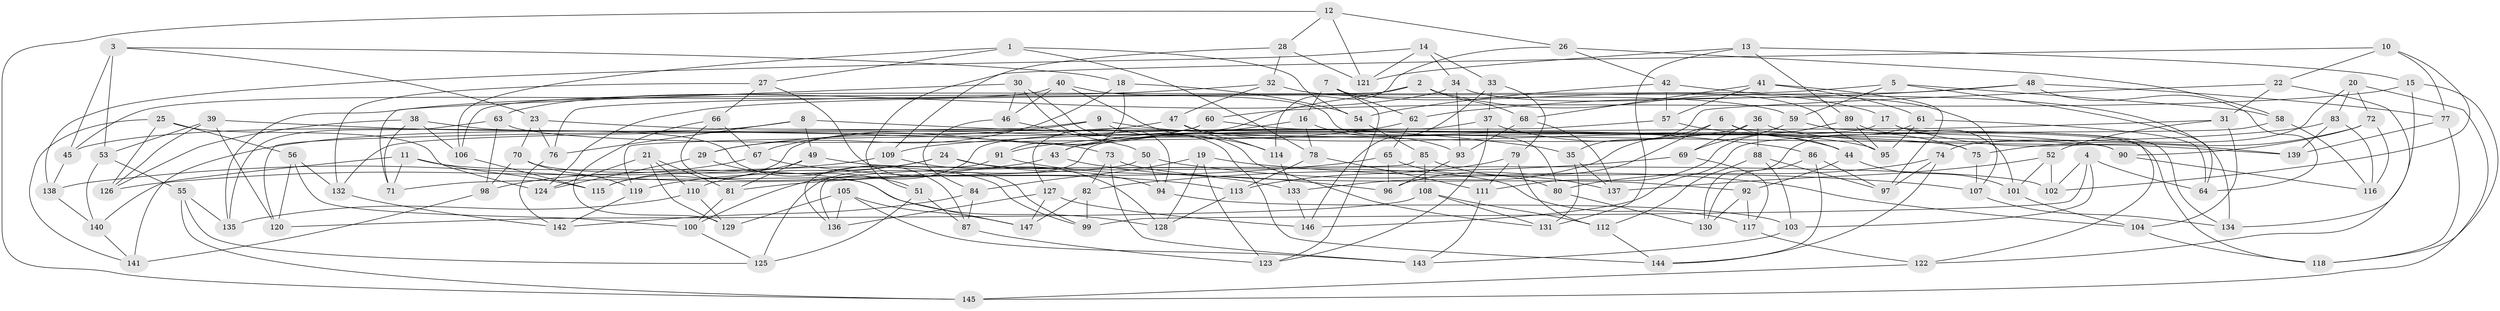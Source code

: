 // Generated by graph-tools (version 1.1) at 2025/11/02/27/25 16:11:50]
// undirected, 147 vertices, 294 edges
graph export_dot {
graph [start="1"]
  node [color=gray90,style=filled];
  1;
  2;
  3;
  4;
  5;
  6;
  7;
  8;
  9;
  10;
  11;
  12;
  13;
  14;
  15;
  16;
  17;
  18;
  19;
  20;
  21;
  22;
  23;
  24;
  25;
  26;
  27;
  28;
  29;
  30;
  31;
  32;
  33;
  34;
  35;
  36;
  37;
  38;
  39;
  40;
  41;
  42;
  43;
  44;
  45;
  46;
  47;
  48;
  49;
  50;
  51;
  52;
  53;
  54;
  55;
  56;
  57;
  58;
  59;
  60;
  61;
  62;
  63;
  64;
  65;
  66;
  67;
  68;
  69;
  70;
  71;
  72;
  73;
  74;
  75;
  76;
  77;
  78;
  79;
  80;
  81;
  82;
  83;
  84;
  85;
  86;
  87;
  88;
  89;
  90;
  91;
  92;
  93;
  94;
  95;
  96;
  97;
  98;
  99;
  100;
  101;
  102;
  103;
  104;
  105;
  106;
  107;
  108;
  109;
  110;
  111;
  112;
  113;
  114;
  115;
  116;
  117;
  118;
  119;
  120;
  121;
  122;
  123;
  124;
  125;
  126;
  127;
  128;
  129;
  130;
  131;
  132;
  133;
  134;
  135;
  136;
  137;
  138;
  139;
  140;
  141;
  142;
  143;
  144;
  145;
  146;
  147;
  1 -- 27;
  1 -- 54;
  1 -- 78;
  1 -- 106;
  2 -- 127;
  2 -- 17;
  2 -- 106;
  2 -- 68;
  3 -- 53;
  3 -- 45;
  3 -- 23;
  3 -- 18;
  4 -- 99;
  4 -- 103;
  4 -- 102;
  4 -- 64;
  5 -- 64;
  5 -- 59;
  5 -- 58;
  5 -- 76;
  6 -- 44;
  6 -- 133;
  6 -- 118;
  6 -- 96;
  7 -- 123;
  7 -- 62;
  7 -- 16;
  7 -- 95;
  8 -- 49;
  8 -- 35;
  8 -- 45;
  8 -- 76;
  9 -- 86;
  9 -- 120;
  9 -- 131;
  9 -- 29;
  10 -- 22;
  10 -- 51;
  10 -- 77;
  10 -- 102;
  11 -- 140;
  11 -- 71;
  11 -- 128;
  11 -- 115;
  12 -- 28;
  12 -- 145;
  12 -- 121;
  12 -- 26;
  13 -- 89;
  13 -- 121;
  13 -- 15;
  13 -- 131;
  14 -- 34;
  14 -- 33;
  14 -- 138;
  14 -- 121;
  15 -- 60;
  15 -- 134;
  15 -- 118;
  16 -- 78;
  16 -- 43;
  16 -- 93;
  17 -- 122;
  17 -- 139;
  17 -- 125;
  18 -- 54;
  18 -- 29;
  18 -- 91;
  19 -- 107;
  19 -- 84;
  19 -- 128;
  19 -- 123;
  20 -- 83;
  20 -- 74;
  20 -- 72;
  20 -- 145;
  21 -- 124;
  21 -- 110;
  21 -- 129;
  21 -- 81;
  22 -- 122;
  22 -- 35;
  22 -- 31;
  23 -- 76;
  23 -- 90;
  23 -- 70;
  24 -- 119;
  24 -- 117;
  24 -- 94;
  24 -- 110;
  25 -- 141;
  25 -- 126;
  25 -- 124;
  25 -- 56;
  26 -- 114;
  26 -- 42;
  26 -- 58;
  27 -- 99;
  27 -- 66;
  27 -- 132;
  28 -- 121;
  28 -- 109;
  28 -- 32;
  29 -- 51;
  29 -- 124;
  30 -- 46;
  30 -- 71;
  30 -- 94;
  30 -- 144;
  31 -- 119;
  31 -- 104;
  31 -- 52;
  32 -- 59;
  32 -- 47;
  32 -- 135;
  33 -- 37;
  33 -- 146;
  33 -- 79;
  34 -- 93;
  34 -- 107;
  34 -- 63;
  35 -- 131;
  35 -- 137;
  36 -- 69;
  36 -- 88;
  36 -- 139;
  36 -- 43;
  37 -- 132;
  37 -- 123;
  37 -- 44;
  38 -- 106;
  38 -- 87;
  38 -- 126;
  38 -- 71;
  39 -- 126;
  39 -- 120;
  39 -- 73;
  39 -- 53;
  40 -- 80;
  40 -- 45;
  40 -- 114;
  40 -- 46;
  41 -- 57;
  41 -- 61;
  41 -- 68;
  41 -- 97;
  42 -- 57;
  42 -- 134;
  42 -- 54;
  43 -- 138;
  43 -- 96;
  44 -- 92;
  44 -- 101;
  45 -- 138;
  46 -- 84;
  46 -- 50;
  47 -- 114;
  47 -- 141;
  47 -- 95;
  48 -- 124;
  48 -- 64;
  48 -- 77;
  48 -- 62;
  49 -- 102;
  49 -- 115;
  49 -- 81;
  50 -- 104;
  50 -- 94;
  50 -- 71;
  51 -- 125;
  51 -- 87;
  52 -- 102;
  52 -- 101;
  52 -- 137;
  53 -- 140;
  53 -- 55;
  54 -- 85;
  55 -- 125;
  55 -- 135;
  55 -- 145;
  56 -- 100;
  56 -- 120;
  56 -- 132;
  57 -- 100;
  57 -- 75;
  58 -- 116;
  58 -- 146;
  59 -- 69;
  59 -- 134;
  60 -- 75;
  60 -- 115;
  60 -- 67;
  61 -- 130;
  61 -- 64;
  61 -- 95;
  62 -- 65;
  62 -- 91;
  63 -- 90;
  63 -- 135;
  63 -- 98;
  65 -- 80;
  65 -- 81;
  65 -- 96;
  66 -- 67;
  66 -- 129;
  66 -- 147;
  67 -- 98;
  67 -- 113;
  68 -- 93;
  68 -- 137;
  69 -- 82;
  69 -- 117;
  70 -- 98;
  70 -- 119;
  70 -- 99;
  72 -- 75;
  72 -- 90;
  72 -- 116;
  73 -- 82;
  73 -- 143;
  73 -- 92;
  74 -- 80;
  74 -- 144;
  74 -- 97;
  75 -- 107;
  76 -- 142;
  77 -- 139;
  77 -- 118;
  78 -- 113;
  78 -- 111;
  79 -- 113;
  79 -- 112;
  79 -- 111;
  80 -- 130;
  81 -- 100;
  82 -- 99;
  82 -- 147;
  83 -- 116;
  83 -- 109;
  83 -- 139;
  84 -- 142;
  84 -- 87;
  85 -- 137;
  85 -- 108;
  85 -- 136;
  86 -- 97;
  86 -- 130;
  86 -- 144;
  87 -- 123;
  88 -- 97;
  88 -- 112;
  88 -- 103;
  89 -- 111;
  89 -- 101;
  89 -- 95;
  90 -- 116;
  91 -- 133;
  91 -- 136;
  92 -- 130;
  92 -- 117;
  93 -- 96;
  94 -- 103;
  98 -- 141;
  100 -- 125;
  101 -- 104;
  103 -- 143;
  104 -- 118;
  105 -- 129;
  105 -- 136;
  105 -- 143;
  105 -- 147;
  106 -- 115;
  107 -- 134;
  108 -- 120;
  108 -- 131;
  108 -- 112;
  109 -- 128;
  109 -- 126;
  110 -- 135;
  110 -- 129;
  111 -- 143;
  112 -- 144;
  113 -- 128;
  114 -- 133;
  117 -- 122;
  119 -- 142;
  122 -- 145;
  127 -- 147;
  127 -- 146;
  127 -- 136;
  132 -- 142;
  133 -- 146;
  138 -- 140;
  140 -- 141;
}
